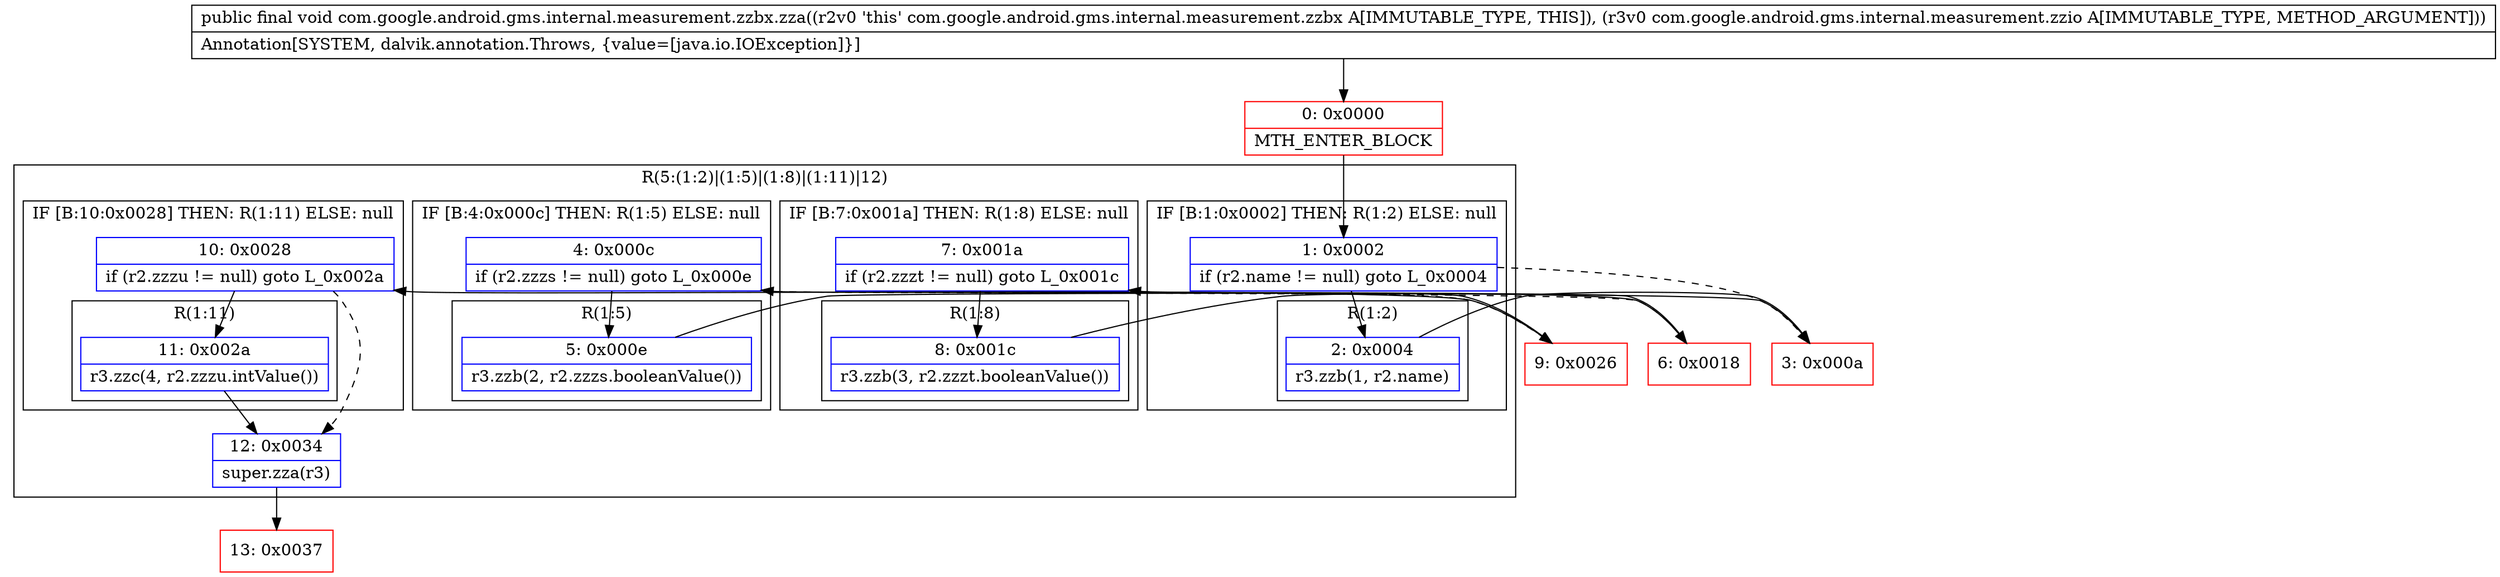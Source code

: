 digraph "CFG forcom.google.android.gms.internal.measurement.zzbx.zza(Lcom\/google\/android\/gms\/internal\/measurement\/zzio;)V" {
subgraph cluster_Region_1526738935 {
label = "R(5:(1:2)|(1:5)|(1:8)|(1:11)|12)";
node [shape=record,color=blue];
subgraph cluster_IfRegion_199067482 {
label = "IF [B:1:0x0002] THEN: R(1:2) ELSE: null";
node [shape=record,color=blue];
Node_1 [shape=record,label="{1\:\ 0x0002|if (r2.name != null) goto L_0x0004\l}"];
subgraph cluster_Region_1016215974 {
label = "R(1:2)";
node [shape=record,color=blue];
Node_2 [shape=record,label="{2\:\ 0x0004|r3.zzb(1, r2.name)\l}"];
}
}
subgraph cluster_IfRegion_588370191 {
label = "IF [B:4:0x000c] THEN: R(1:5) ELSE: null";
node [shape=record,color=blue];
Node_4 [shape=record,label="{4\:\ 0x000c|if (r2.zzzs != null) goto L_0x000e\l}"];
subgraph cluster_Region_2041855245 {
label = "R(1:5)";
node [shape=record,color=blue];
Node_5 [shape=record,label="{5\:\ 0x000e|r3.zzb(2, r2.zzzs.booleanValue())\l}"];
}
}
subgraph cluster_IfRegion_515150390 {
label = "IF [B:7:0x001a] THEN: R(1:8) ELSE: null";
node [shape=record,color=blue];
Node_7 [shape=record,label="{7\:\ 0x001a|if (r2.zzzt != null) goto L_0x001c\l}"];
subgraph cluster_Region_860276559 {
label = "R(1:8)";
node [shape=record,color=blue];
Node_8 [shape=record,label="{8\:\ 0x001c|r3.zzb(3, r2.zzzt.booleanValue())\l}"];
}
}
subgraph cluster_IfRegion_510845313 {
label = "IF [B:10:0x0028] THEN: R(1:11) ELSE: null";
node [shape=record,color=blue];
Node_10 [shape=record,label="{10\:\ 0x0028|if (r2.zzzu != null) goto L_0x002a\l}"];
subgraph cluster_Region_1182198551 {
label = "R(1:11)";
node [shape=record,color=blue];
Node_11 [shape=record,label="{11\:\ 0x002a|r3.zzc(4, r2.zzzu.intValue())\l}"];
}
}
Node_12 [shape=record,label="{12\:\ 0x0034|super.zza(r3)\l}"];
}
Node_0 [shape=record,color=red,label="{0\:\ 0x0000|MTH_ENTER_BLOCK\l}"];
Node_3 [shape=record,color=red,label="{3\:\ 0x000a}"];
Node_6 [shape=record,color=red,label="{6\:\ 0x0018}"];
Node_9 [shape=record,color=red,label="{9\:\ 0x0026}"];
Node_13 [shape=record,color=red,label="{13\:\ 0x0037}"];
MethodNode[shape=record,label="{public final void com.google.android.gms.internal.measurement.zzbx.zza((r2v0 'this' com.google.android.gms.internal.measurement.zzbx A[IMMUTABLE_TYPE, THIS]), (r3v0 com.google.android.gms.internal.measurement.zzio A[IMMUTABLE_TYPE, METHOD_ARGUMENT]))  | Annotation[SYSTEM, dalvik.annotation.Throws, \{value=[java.io.IOException]\}]\l}"];
MethodNode -> Node_0;
Node_1 -> Node_2;
Node_1 -> Node_3[style=dashed];
Node_2 -> Node_3;
Node_4 -> Node_5;
Node_4 -> Node_6[style=dashed];
Node_5 -> Node_6;
Node_7 -> Node_8;
Node_7 -> Node_9[style=dashed];
Node_8 -> Node_9;
Node_10 -> Node_11;
Node_10 -> Node_12[style=dashed];
Node_11 -> Node_12;
Node_12 -> Node_13;
Node_0 -> Node_1;
Node_3 -> Node_4;
Node_6 -> Node_7;
Node_9 -> Node_10;
}

